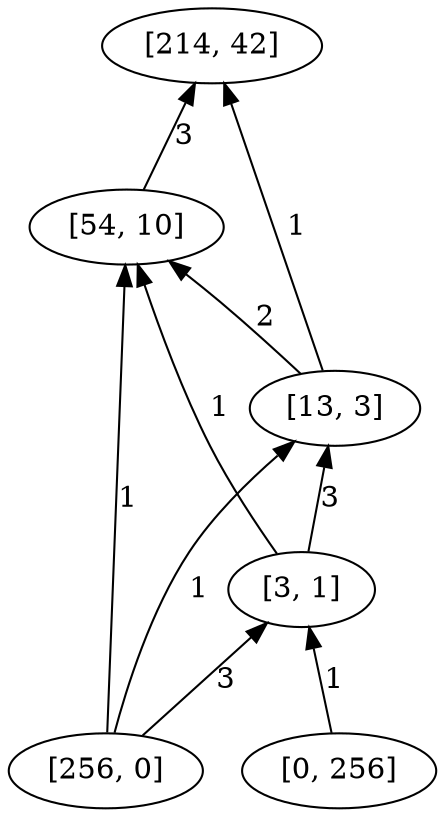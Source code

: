 digraph "DD" { 
rankdir = "BT" 
graph [ ordering = "out"];
5001 -> 2[label = "1"];
5001 -> 3[label = "1"];
5001 -> 4[label = "3"];
5002 -> 4[label = "1"];
2 -> 1[label = "3"];
3 -> 1[label = "1"];
3 -> 2[label = "2"];
4 -> 2[label = "1"];
4 -> 3[label = "3"];
5001 [label = "[256, 0]",  shape = oval]
5002 [label = "[0, 256]",  shape = oval]
1 [label = "[214, 42]",  shape = oval]
2 [label = "[54, 10]",  shape = oval]
3 [label = "[13, 3]",  shape = oval]
4 [label = "[3, 1]",  shape = oval]
}
